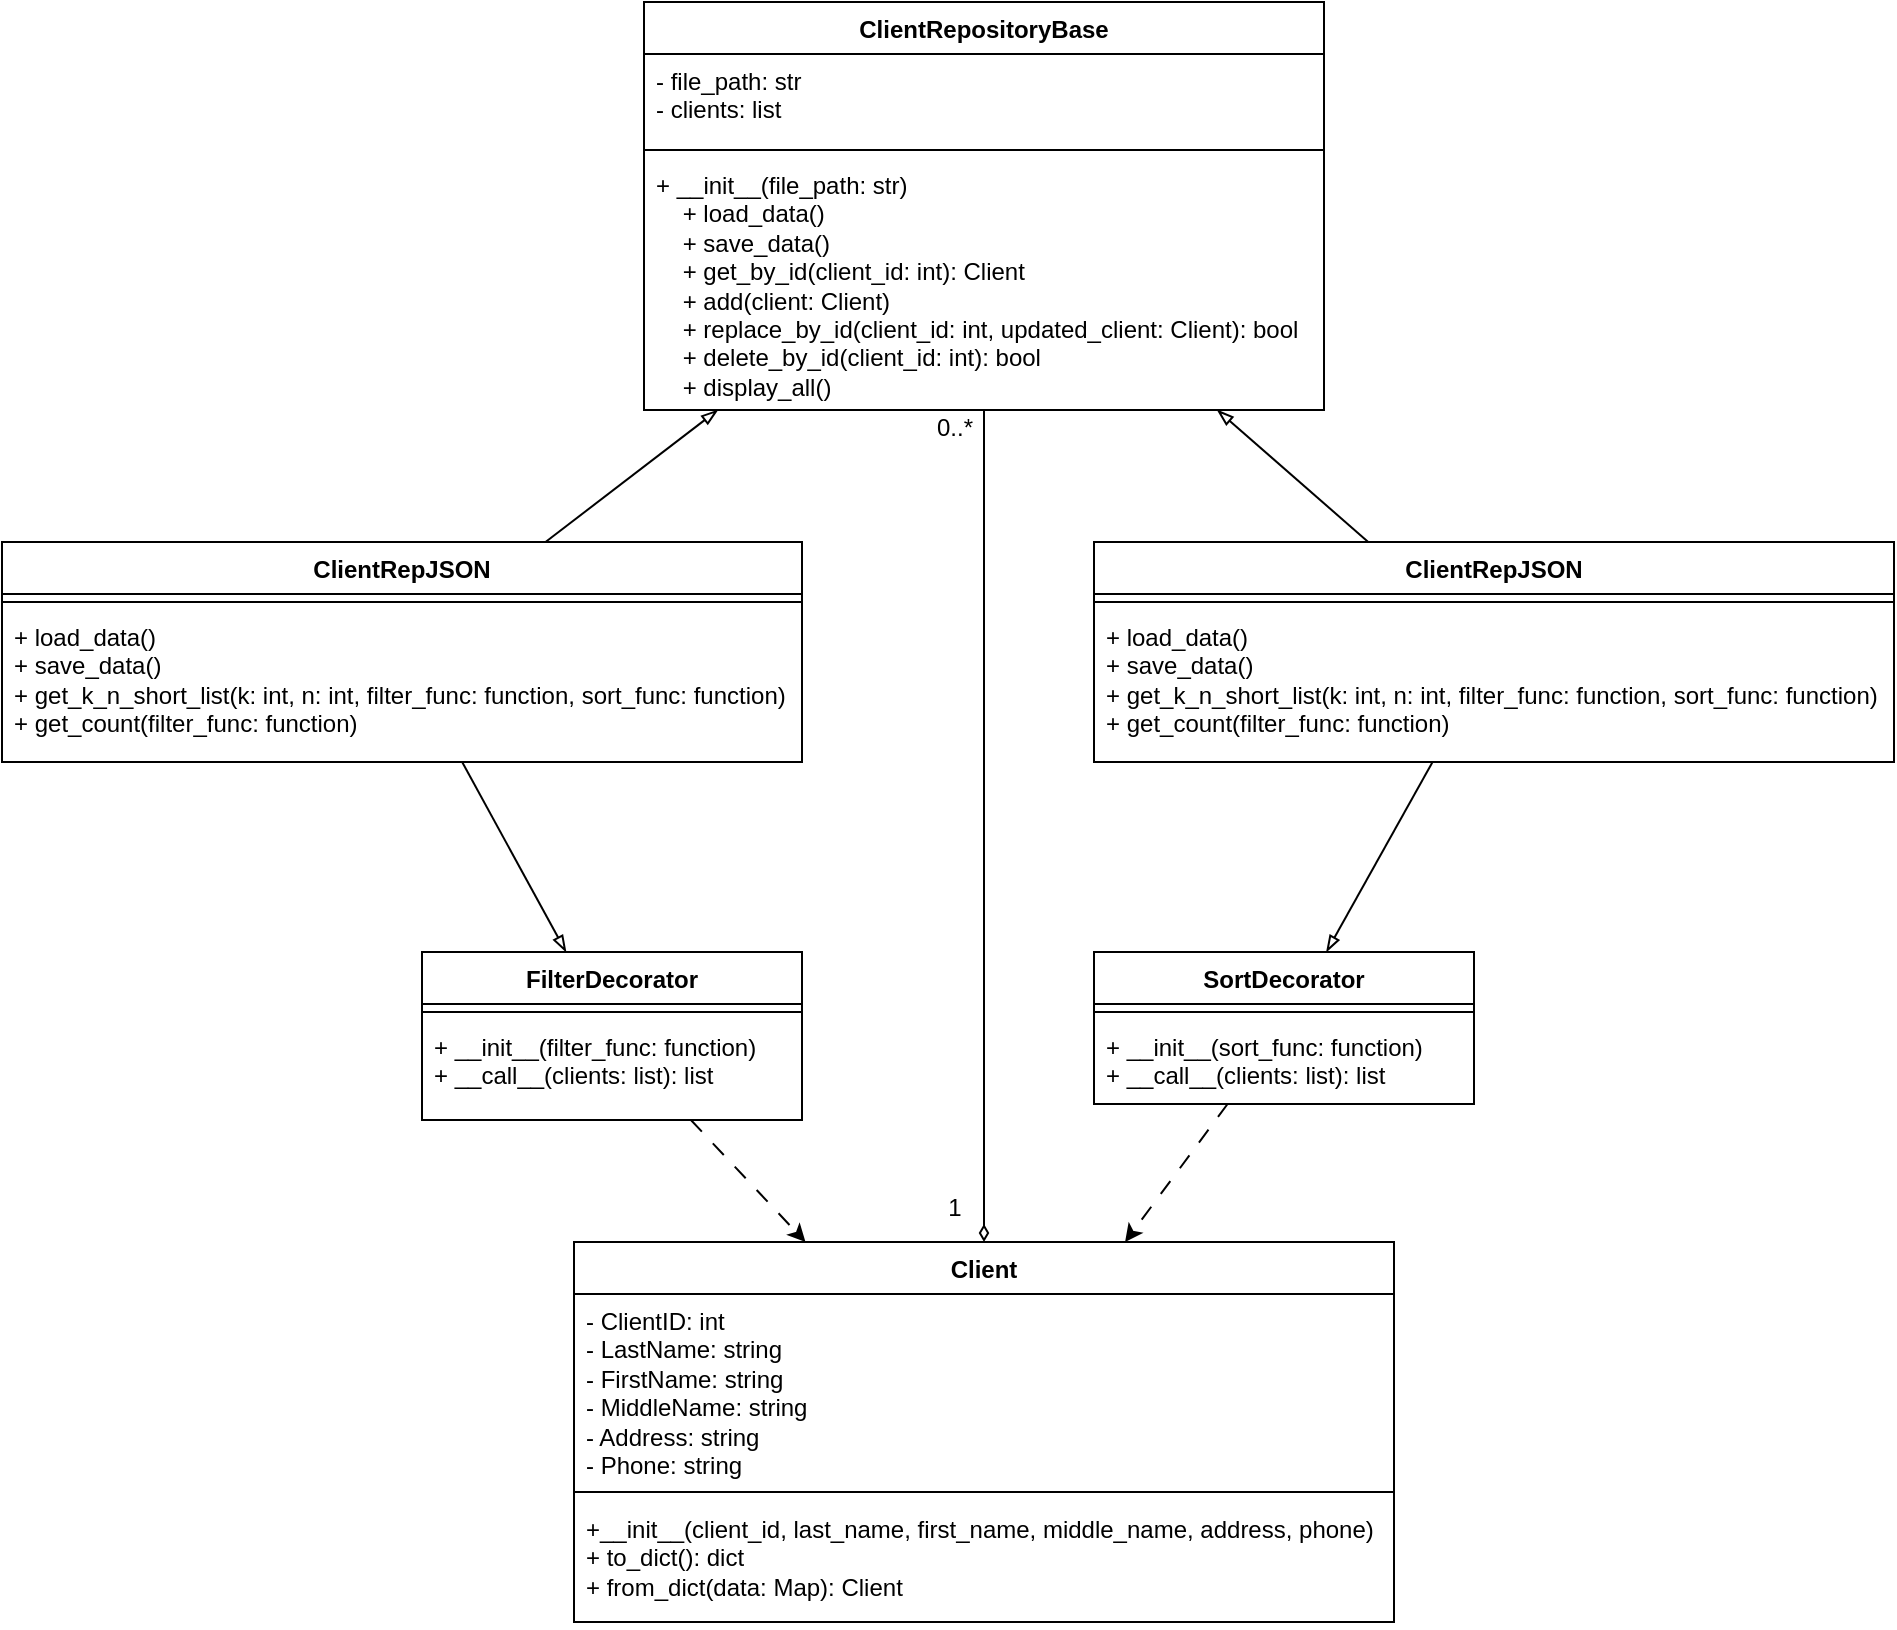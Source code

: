 <mxfile version="25.0.3">
  <diagram name="Страница — 1" id="Qg7TNX0esdktX7MQRUZs">
    <mxGraphModel dx="1195" dy="1591" grid="1" gridSize="10" guides="1" tooltips="1" connect="1" arrows="1" fold="1" page="1" pageScale="1" pageWidth="827" pageHeight="900" math="0" shadow="0">
      <root>
        <mxCell id="0" />
        <mxCell id="1" parent="0" />
        <mxCell id="b8q81cn3WwMqUTTSJ5ZS-9" value="Client" style="swimlane;fontStyle=1;align=center;verticalAlign=top;childLayout=stackLayout;horizontal=1;startSize=26;horizontalStack=0;resizeParent=1;resizeParentMax=0;resizeLast=0;collapsible=1;marginBottom=0;whiteSpace=wrap;html=1;" parent="1" vertex="1">
          <mxGeometry x="510" y="380" width="410" height="190" as="geometry" />
        </mxCell>
        <mxCell id="b8q81cn3WwMqUTTSJ5ZS-10" value="&lt;div&gt;- ClientID: int&lt;/div&gt;&lt;div&gt;- LastName: string&lt;/div&gt;&lt;div&gt;- FirstName: str&lt;span style=&quot;background-color: initial;&quot;&gt;ing&lt;/span&gt;&lt;/div&gt;&lt;div&gt;- MiddleName: str&lt;span style=&quot;background-color: initial;&quot;&gt;ing&lt;/span&gt;&lt;/div&gt;&lt;div&gt;&lt;span style=&quot;background-color: initial;&quot;&gt;- Address: str&lt;/span&gt;&lt;span style=&quot;background-color: initial;&quot;&gt;ing&lt;/span&gt;&lt;/div&gt;&lt;div&gt;- Phone: str&lt;span style=&quot;background-color: initial;&quot;&gt;ing&lt;/span&gt;&lt;/div&gt;" style="text;strokeColor=none;fillColor=none;align=left;verticalAlign=top;spacingLeft=4;spacingRight=4;overflow=hidden;rotatable=0;points=[[0,0.5],[1,0.5]];portConstraint=eastwest;whiteSpace=wrap;html=1;" parent="b8q81cn3WwMqUTTSJ5ZS-9" vertex="1">
          <mxGeometry y="26" width="410" height="94" as="geometry" />
        </mxCell>
        <mxCell id="b8q81cn3WwMqUTTSJ5ZS-11" value="" style="line;strokeWidth=1;fillColor=none;align=left;verticalAlign=middle;spacingTop=-1;spacingLeft=3;spacingRight=3;rotatable=0;labelPosition=right;points=[];portConstraint=eastwest;strokeColor=inherit;" parent="b8q81cn3WwMqUTTSJ5ZS-9" vertex="1">
          <mxGeometry y="120" width="410" height="10" as="geometry" />
        </mxCell>
        <mxCell id="b8q81cn3WwMqUTTSJ5ZS-12" value="&lt;div&gt;+__init__(client_id, last_name, first_name, middle_name, address, phone)&lt;/div&gt;&lt;div&gt;+ to_dict(): dict&lt;div&gt;+ from_dict(data: Map):&amp;nbsp;&lt;span style=&quot;background-color: initial;&quot;&gt;Client&lt;/span&gt;&lt;/div&gt;&lt;/div&gt;" style="text;strokeColor=none;fillColor=none;align=left;verticalAlign=top;spacingLeft=4;spacingRight=4;overflow=hidden;rotatable=0;points=[[0,0.5],[1,0.5]];portConstraint=eastwest;whiteSpace=wrap;html=1;" parent="b8q81cn3WwMqUTTSJ5ZS-9" vertex="1">
          <mxGeometry y="130" width="410" height="60" as="geometry" />
        </mxCell>
        <mxCell id="mC3Z1bk-kpkZX3rgGwqh-53" style="rounded=0;orthogonalLoop=1;jettySize=auto;html=1;endArrow=blockThin;endFill=0;" edge="1" parent="1" source="mC3Z1bk-kpkZX3rgGwqh-15" target="mC3Z1bk-kpkZX3rgGwqh-27">
          <mxGeometry relative="1" as="geometry" />
        </mxCell>
        <mxCell id="mC3Z1bk-kpkZX3rgGwqh-55" style="rounded=0;orthogonalLoop=1;jettySize=auto;html=1;endArrow=blockThin;endFill=0;" edge="1" parent="1" source="mC3Z1bk-kpkZX3rgGwqh-15" target="mC3Z1bk-kpkZX3rgGwqh-37">
          <mxGeometry relative="1" as="geometry" />
        </mxCell>
        <mxCell id="mC3Z1bk-kpkZX3rgGwqh-15" value="ClientRepJSON" style="swimlane;fontStyle=1;align=center;verticalAlign=top;childLayout=stackLayout;horizontal=1;startSize=26;horizontalStack=0;resizeParent=1;resizeParentMax=0;resizeLast=0;collapsible=1;marginBottom=0;whiteSpace=wrap;html=1;" vertex="1" parent="1">
          <mxGeometry x="224" y="30" width="400" height="110" as="geometry" />
        </mxCell>
        <mxCell id="mC3Z1bk-kpkZX3rgGwqh-17" value="" style="line;strokeWidth=1;fillColor=none;align=left;verticalAlign=middle;spacingTop=-1;spacingLeft=3;spacingRight=3;rotatable=0;labelPosition=right;points=[];portConstraint=eastwest;strokeColor=inherit;" vertex="1" parent="mC3Z1bk-kpkZX3rgGwqh-15">
          <mxGeometry y="26" width="400" height="8" as="geometry" />
        </mxCell>
        <mxCell id="mC3Z1bk-kpkZX3rgGwqh-18" value="&lt;div&gt;&lt;div&gt;+ load_data()&lt;/div&gt;&lt;div&gt;+ save_data()&lt;/div&gt;&lt;/div&gt;&lt;div&gt;+ get_k_n_short_list(k: int, n: int, filter_func: function, sort_func: function)&lt;/div&gt;&lt;div&gt;+ get_count(filter_func: function)&lt;/div&gt;" style="text;strokeColor=none;fillColor=none;align=left;verticalAlign=top;spacingLeft=4;spacingRight=4;overflow=hidden;rotatable=0;points=[[0,0.5],[1,0.5]];portConstraint=eastwest;whiteSpace=wrap;html=1;" vertex="1" parent="mC3Z1bk-kpkZX3rgGwqh-15">
          <mxGeometry y="34" width="400" height="76" as="geometry" />
        </mxCell>
        <mxCell id="mC3Z1bk-kpkZX3rgGwqh-62" style="edgeStyle=orthogonalEdgeStyle;rounded=0;orthogonalLoop=1;jettySize=auto;html=1;endArrow=diamondThin;endFill=0;" edge="1" parent="1" source="mC3Z1bk-kpkZX3rgGwqh-27" target="b8q81cn3WwMqUTTSJ5ZS-9">
          <mxGeometry relative="1" as="geometry" />
        </mxCell>
        <mxCell id="mC3Z1bk-kpkZX3rgGwqh-27" value="ClientRepositoryBase" style="swimlane;fontStyle=1;align=center;verticalAlign=top;childLayout=stackLayout;horizontal=1;startSize=26;horizontalStack=0;resizeParent=1;resizeParentMax=0;resizeLast=0;collapsible=1;marginBottom=0;whiteSpace=wrap;html=1;" vertex="1" parent="1">
          <mxGeometry x="545" y="-240" width="340" height="204" as="geometry" />
        </mxCell>
        <mxCell id="mC3Z1bk-kpkZX3rgGwqh-48" value="&lt;div&gt;- file_path: str&lt;/div&gt;&lt;div&gt;&lt;span style=&quot;background-color: initial;&quot;&gt;- clients: list&lt;/span&gt;&lt;/div&gt;" style="text;strokeColor=none;fillColor=none;align=left;verticalAlign=top;spacingLeft=4;spacingRight=4;overflow=hidden;rotatable=0;points=[[0,0.5],[1,0.5]];portConstraint=eastwest;whiteSpace=wrap;html=1;" vertex="1" parent="mC3Z1bk-kpkZX3rgGwqh-27">
          <mxGeometry y="26" width="340" height="44" as="geometry" />
        </mxCell>
        <mxCell id="mC3Z1bk-kpkZX3rgGwqh-29" value="" style="line;strokeWidth=1;fillColor=none;align=left;verticalAlign=middle;spacingTop=-1;spacingLeft=3;spacingRight=3;rotatable=0;labelPosition=right;points=[];portConstraint=eastwest;strokeColor=inherit;" vertex="1" parent="mC3Z1bk-kpkZX3rgGwqh-27">
          <mxGeometry y="70" width="340" height="8" as="geometry" />
        </mxCell>
        <mxCell id="mC3Z1bk-kpkZX3rgGwqh-30" value="&lt;div&gt;+ __init__(file_path: str)&lt;/div&gt;&lt;div&gt;&amp;nbsp; &amp;nbsp; + load_data()&lt;/div&gt;&lt;div&gt;&amp;nbsp; &amp;nbsp; + save_data()&lt;/div&gt;&lt;div&gt;&amp;nbsp; &amp;nbsp; + get_by_id(client_id: int): Client&lt;/div&gt;&lt;div&gt;&amp;nbsp; &amp;nbsp; + add(client: Client)&lt;/div&gt;&lt;div&gt;&amp;nbsp; &amp;nbsp; + replace_by_id(client_id: int, updated_client: Client): bool&lt;/div&gt;&lt;div&gt;&amp;nbsp; &amp;nbsp; + delete_by_id(client_id: int): bool&lt;/div&gt;&lt;div&gt;&amp;nbsp; &amp;nbsp; + display_all()&lt;/div&gt;" style="text;strokeColor=none;fillColor=none;align=left;verticalAlign=top;spacingLeft=4;spacingRight=4;overflow=hidden;rotatable=0;points=[[0,0.5],[1,0.5]];portConstraint=eastwest;whiteSpace=wrap;html=1;" vertex="1" parent="mC3Z1bk-kpkZX3rgGwqh-27">
          <mxGeometry y="78" width="340" height="126" as="geometry" />
        </mxCell>
        <mxCell id="mC3Z1bk-kpkZX3rgGwqh-60" style="rounded=0;orthogonalLoop=1;jettySize=auto;html=1;dashed=1;dashPattern=8 8;" edge="1" parent="1" source="mC3Z1bk-kpkZX3rgGwqh-37" target="b8q81cn3WwMqUTTSJ5ZS-9">
          <mxGeometry relative="1" as="geometry" />
        </mxCell>
        <mxCell id="mC3Z1bk-kpkZX3rgGwqh-37" value="FilterDecorator" style="swimlane;fontStyle=1;align=center;verticalAlign=top;childLayout=stackLayout;horizontal=1;startSize=26;horizontalStack=0;resizeParent=1;resizeParentMax=0;resizeLast=0;collapsible=1;marginBottom=0;whiteSpace=wrap;html=1;" vertex="1" parent="1">
          <mxGeometry x="434" y="235" width="190" height="84" as="geometry" />
        </mxCell>
        <mxCell id="mC3Z1bk-kpkZX3rgGwqh-39" value="" style="line;strokeWidth=1;fillColor=none;align=left;verticalAlign=middle;spacingTop=-1;spacingLeft=3;spacingRight=3;rotatable=0;labelPosition=right;points=[];portConstraint=eastwest;strokeColor=inherit;" vertex="1" parent="mC3Z1bk-kpkZX3rgGwqh-37">
          <mxGeometry y="26" width="190" height="8" as="geometry" />
        </mxCell>
        <mxCell id="mC3Z1bk-kpkZX3rgGwqh-40" value="&lt;div&gt;+ __init__(filter_func: function)&lt;/div&gt;&lt;div&gt;+ __call__(clients: list): list&lt;/div&gt;" style="text;strokeColor=none;fillColor=none;align=left;verticalAlign=top;spacingLeft=4;spacingRight=4;overflow=hidden;rotatable=0;points=[[0,0.5],[1,0.5]];portConstraint=eastwest;whiteSpace=wrap;html=1;" vertex="1" parent="mC3Z1bk-kpkZX3rgGwqh-37">
          <mxGeometry y="34" width="190" height="50" as="geometry" />
        </mxCell>
        <mxCell id="mC3Z1bk-kpkZX3rgGwqh-61" style="rounded=0;orthogonalLoop=1;jettySize=auto;html=1;dashed=1;dashPattern=8 8;" edge="1" parent="1" source="mC3Z1bk-kpkZX3rgGwqh-41" target="b8q81cn3WwMqUTTSJ5ZS-9">
          <mxGeometry relative="1" as="geometry" />
        </mxCell>
        <mxCell id="mC3Z1bk-kpkZX3rgGwqh-41" value="SortDecorator" style="swimlane;fontStyle=1;align=center;verticalAlign=top;childLayout=stackLayout;horizontal=1;startSize=26;horizontalStack=0;resizeParent=1;resizeParentMax=0;resizeLast=0;collapsible=1;marginBottom=0;whiteSpace=wrap;html=1;" vertex="1" parent="1">
          <mxGeometry x="770" y="235" width="190" height="76" as="geometry" />
        </mxCell>
        <mxCell id="mC3Z1bk-kpkZX3rgGwqh-43" value="" style="line;strokeWidth=1;fillColor=none;align=left;verticalAlign=middle;spacingTop=-1;spacingLeft=3;spacingRight=3;rotatable=0;labelPosition=right;points=[];portConstraint=eastwest;strokeColor=inherit;" vertex="1" parent="mC3Z1bk-kpkZX3rgGwqh-41">
          <mxGeometry y="26" width="190" height="8" as="geometry" />
        </mxCell>
        <mxCell id="mC3Z1bk-kpkZX3rgGwqh-44" value="&lt;div&gt;+ __init__(sort_func: function)&lt;/div&gt;&lt;div&gt;+ __call__(clients: list): list&lt;/div&gt;" style="text;strokeColor=none;fillColor=none;align=left;verticalAlign=top;spacingLeft=4;spacingRight=4;overflow=hidden;rotatable=0;points=[[0,0.5],[1,0.5]];portConstraint=eastwest;whiteSpace=wrap;html=1;" vertex="1" parent="mC3Z1bk-kpkZX3rgGwqh-41">
          <mxGeometry y="34" width="190" height="42" as="geometry" />
        </mxCell>
        <mxCell id="mC3Z1bk-kpkZX3rgGwqh-54" style="rounded=0;orthogonalLoop=1;jettySize=auto;html=1;endArrow=blockThin;endFill=0;" edge="1" parent="1" source="mC3Z1bk-kpkZX3rgGwqh-49" target="mC3Z1bk-kpkZX3rgGwqh-27">
          <mxGeometry relative="1" as="geometry" />
        </mxCell>
        <mxCell id="mC3Z1bk-kpkZX3rgGwqh-57" style="rounded=0;orthogonalLoop=1;jettySize=auto;html=1;endArrow=blockThin;endFill=0;" edge="1" parent="1" source="mC3Z1bk-kpkZX3rgGwqh-49" target="mC3Z1bk-kpkZX3rgGwqh-41">
          <mxGeometry relative="1" as="geometry" />
        </mxCell>
        <mxCell id="mC3Z1bk-kpkZX3rgGwqh-49" value="ClientRepJSON" style="swimlane;fontStyle=1;align=center;verticalAlign=top;childLayout=stackLayout;horizontal=1;startSize=26;horizontalStack=0;resizeParent=1;resizeParentMax=0;resizeLast=0;collapsible=1;marginBottom=0;whiteSpace=wrap;html=1;" vertex="1" parent="1">
          <mxGeometry x="770" y="30" width="400" height="110" as="geometry" />
        </mxCell>
        <mxCell id="mC3Z1bk-kpkZX3rgGwqh-51" value="" style="line;strokeWidth=1;fillColor=none;align=left;verticalAlign=middle;spacingTop=-1;spacingLeft=3;spacingRight=3;rotatable=0;labelPosition=right;points=[];portConstraint=eastwest;strokeColor=inherit;" vertex="1" parent="mC3Z1bk-kpkZX3rgGwqh-49">
          <mxGeometry y="26" width="400" height="8" as="geometry" />
        </mxCell>
        <mxCell id="mC3Z1bk-kpkZX3rgGwqh-52" value="&lt;div&gt;+ load_data()&lt;/div&gt;&lt;div&gt;&lt;span style=&quot;background-color: initial;&quot;&gt;+ save_data()&lt;/span&gt;&lt;/div&gt;&lt;div&gt;+ get_k_n_short_list(k: int, n: int, filter_func: function, sort_func: function)&lt;/div&gt;&lt;div&gt;+ get_count(filter_func: function)&lt;/div&gt;" style="text;strokeColor=none;fillColor=none;align=left;verticalAlign=top;spacingLeft=4;spacingRight=4;overflow=hidden;rotatable=0;points=[[0,0.5],[1,0.5]];portConstraint=eastwest;whiteSpace=wrap;html=1;" vertex="1" parent="mC3Z1bk-kpkZX3rgGwqh-49">
          <mxGeometry y="34" width="400" height="76" as="geometry" />
        </mxCell>
        <mxCell id="mC3Z1bk-kpkZX3rgGwqh-63" value="1" style="text;html=1;align=center;verticalAlign=middle;resizable=0;points=[];autosize=1;strokeColor=none;fillColor=none;" vertex="1" parent="1">
          <mxGeometry x="685" y="348" width="30" height="30" as="geometry" />
        </mxCell>
        <mxCell id="mC3Z1bk-kpkZX3rgGwqh-64" value="0..*" style="text;html=1;align=center;verticalAlign=middle;resizable=0;points=[];autosize=1;strokeColor=none;fillColor=none;" vertex="1" parent="1">
          <mxGeometry x="680" y="-42" width="40" height="30" as="geometry" />
        </mxCell>
      </root>
    </mxGraphModel>
  </diagram>
</mxfile>
